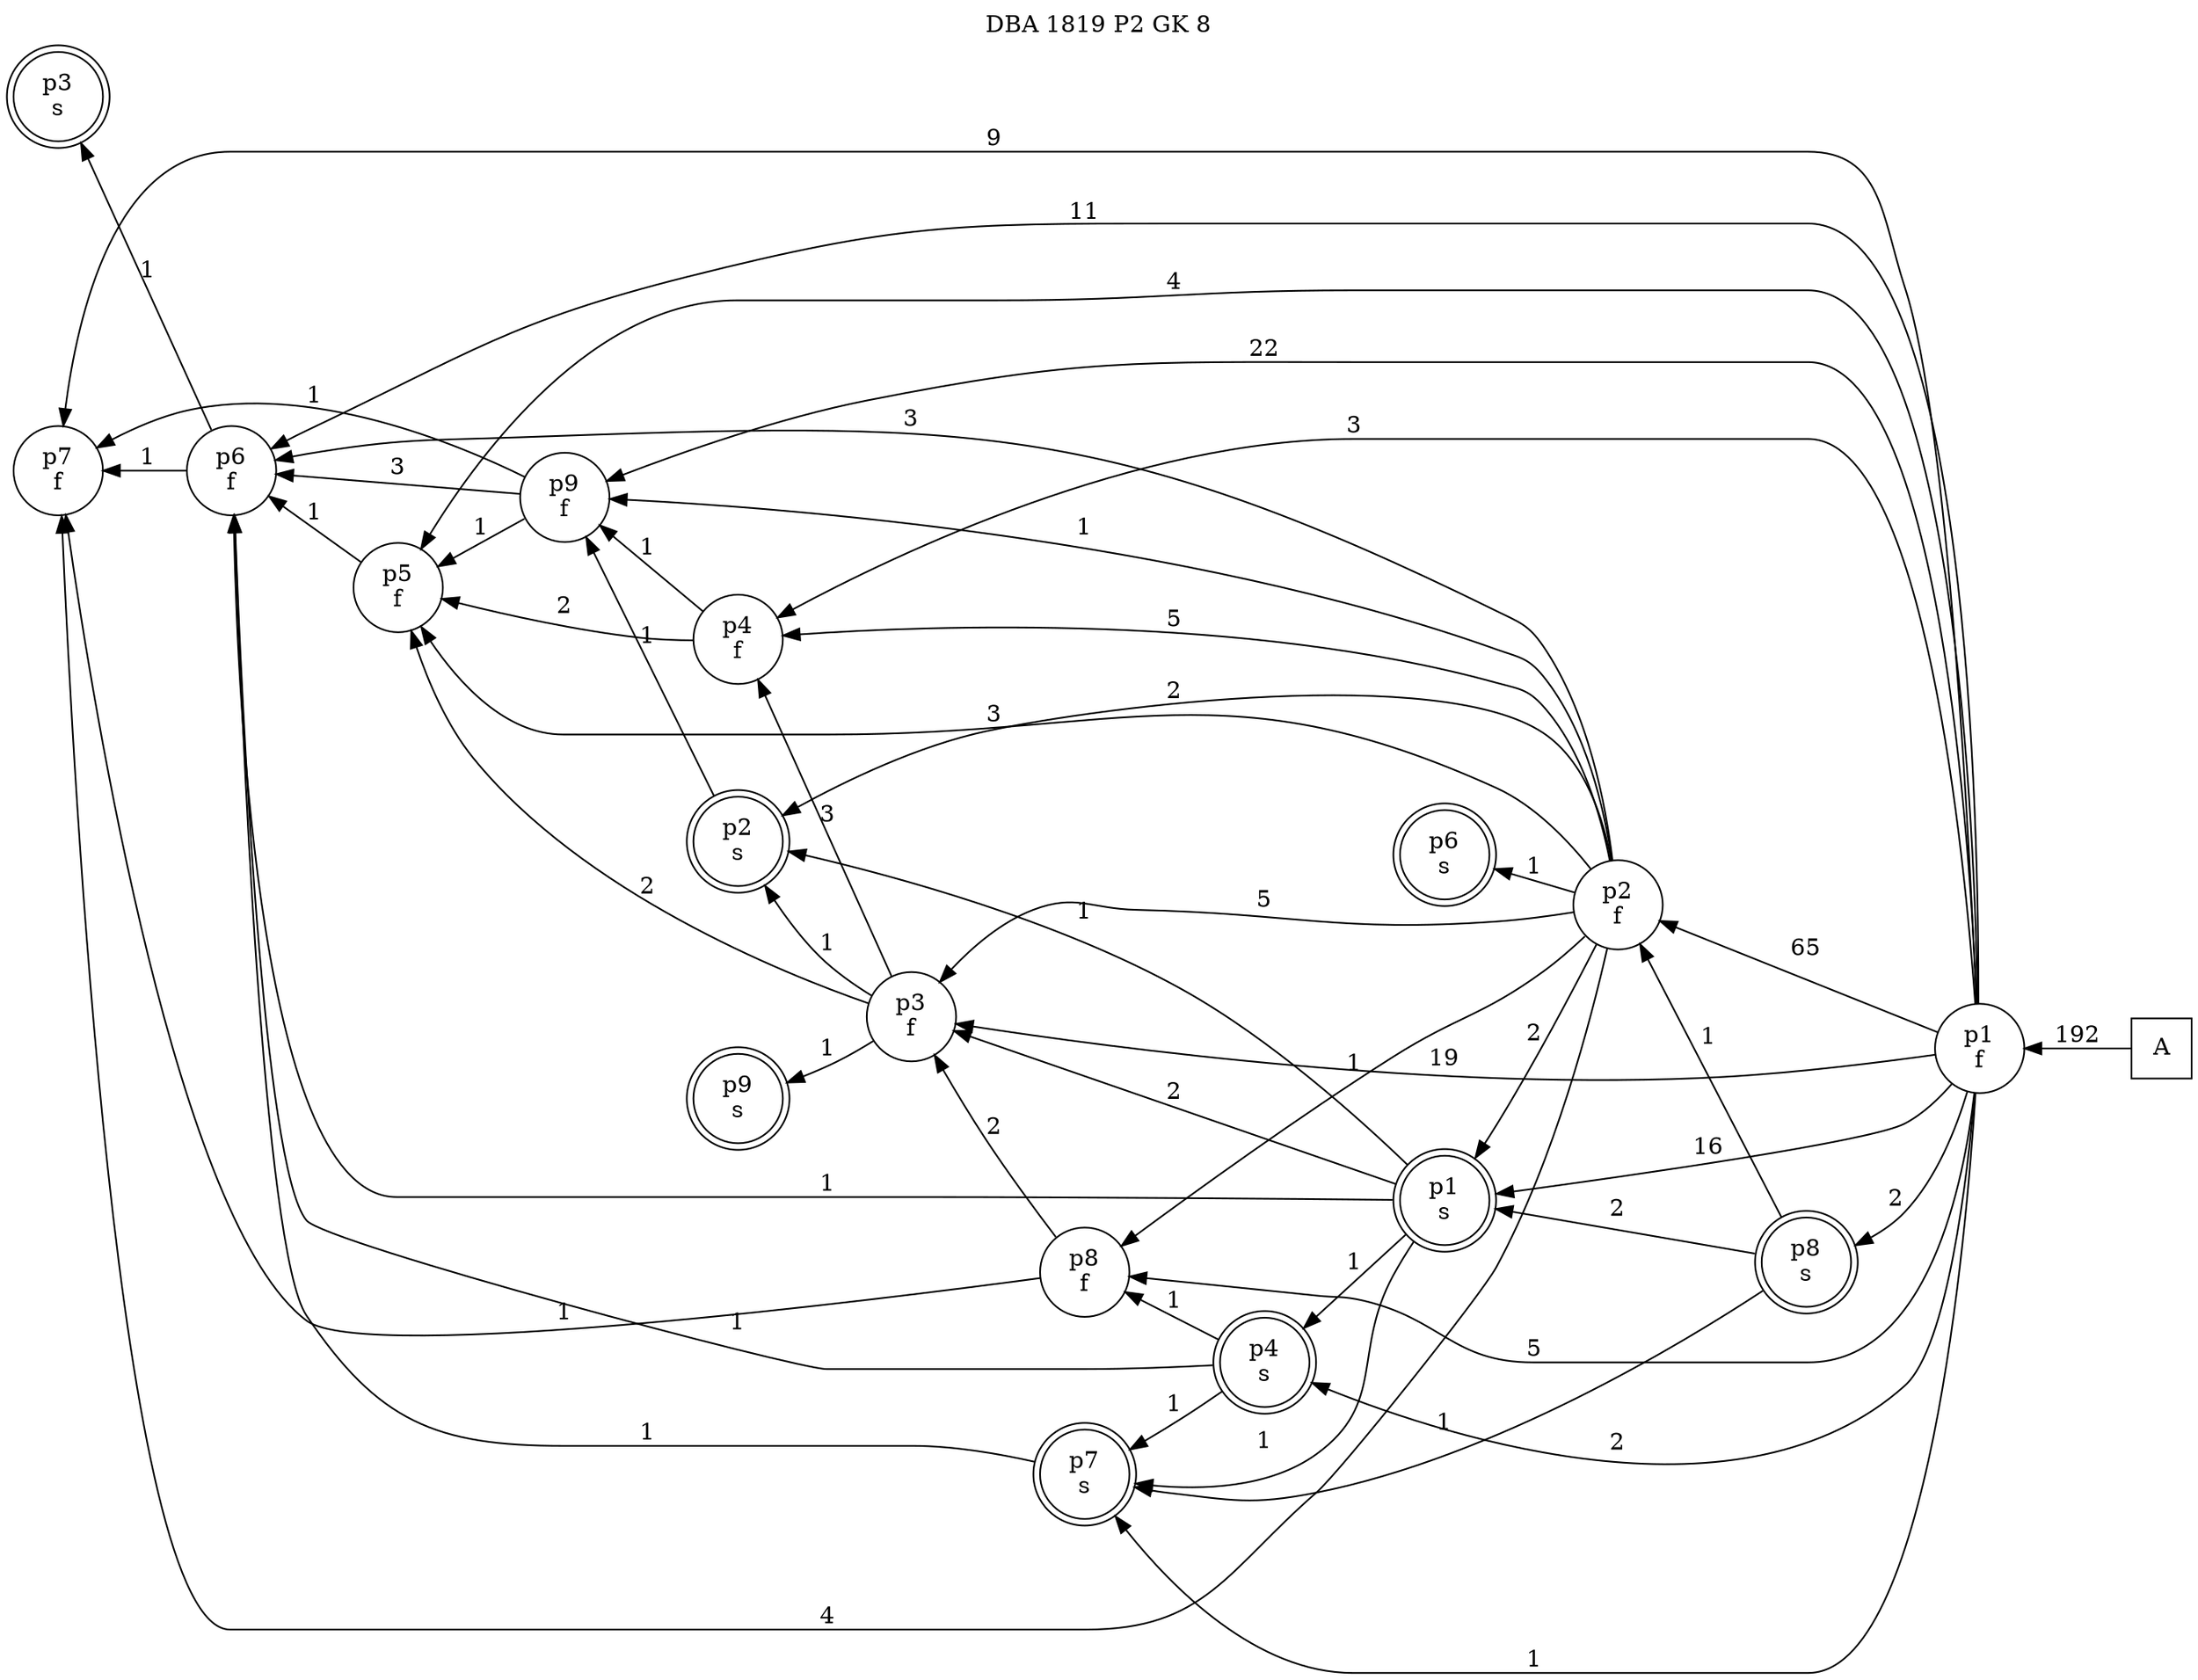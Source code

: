 digraph DBA_1819_P2_GK_8_GOOD {
labelloc="tl"
label= " DBA 1819 P2 GK 8 "
rankdir="RL";
"A" [shape="square" label="A"]
"p1_f" [shape="circle" label="p1
f"]
"p2_f" [shape="circle" label="p2
f"]
"p9_f" [shape="circle" label="p9
f"]
"p3_f" [shape="circle" label="p3
f"]
"p4_f" [shape="circle" label="p4
f"]
"p8_f" [shape="circle" label="p8
f"]
"p7_f" [shape="circle" label="p7
f"]
"p5_f" [shape="circle" label="p5
f"]
"p6_f" [shape="circle" label="p6
f"]
"p1_s" [shape="doublecircle" label="p1
s"]
"p2_s" [shape="doublecircle" label="p2
s"]
"p3_s" [shape="doublecircle" label="p3
s"]
"p8_s" [shape="doublecircle" label="p8
s"]
"p7_s" [shape="doublecircle" label="p7
s"]
"p4_s" [shape="doublecircle" label="p4
s"]
"p9_s" [shape="doublecircle" label="p9
s"]
"p6_s" [shape="doublecircle" label="p6
s"]
"A" -> "p1_f" [ label=192]
"p1_f" -> "p2_f" [ label=65]
"p1_f" -> "p9_f" [ label=22]
"p1_f" -> "p3_f" [ label=19]
"p1_f" -> "p4_f" [ label=3]
"p1_f" -> "p8_f" [ label=5]
"p1_f" -> "p7_f" [ label=9]
"p1_f" -> "p5_f" [ label=4]
"p1_f" -> "p6_f" [ label=11]
"p1_f" -> "p1_s" [ label=16]
"p1_f" -> "p8_s" [ label=2]
"p1_f" -> "p7_s" [ label=1]
"p1_f" -> "p4_s" [ label=2]
"p2_f" -> "p9_f" [ label=1]
"p2_f" -> "p3_f" [ label=5]
"p2_f" -> "p4_f" [ label=5]
"p2_f" -> "p8_f" [ label=1]
"p2_f" -> "p7_f" [ label=4]
"p2_f" -> "p5_f" [ label=3]
"p2_f" -> "p6_f" [ label=3]
"p2_f" -> "p1_s" [ label=2]
"p2_f" -> "p2_s" [ label=2]
"p2_f" -> "p6_s" [ label=1]
"p9_f" -> "p7_f" [ label=1]
"p9_f" -> "p5_f" [ label=1]
"p9_f" -> "p6_f" [ label=3]
"p3_f" -> "p4_f" [ label=3]
"p3_f" -> "p5_f" [ label=2]
"p3_f" -> "p2_s" [ label=1]
"p3_f" -> "p9_s" [ label=1]
"p4_f" -> "p9_f" [ label=1]
"p4_f" -> "p5_f" [ label=2]
"p8_f" -> "p3_f" [ label=2]
"p8_f" -> "p7_f" [ label=1]
"p5_f" -> "p6_f" [ label=1]
"p6_f" -> "p7_f" [ label=1]
"p6_f" -> "p3_s" [ label=1]
"p1_s" -> "p3_f" [ label=2]
"p1_s" -> "p6_f" [ label=1]
"p1_s" -> "p2_s" [ label=1]
"p1_s" -> "p7_s" [ label=1]
"p1_s" -> "p4_s" [ label=1]
"p2_s" -> "p9_f" [ label=1]
"p8_s" -> "p2_f" [ label=1]
"p8_s" -> "p1_s" [ label=2]
"p8_s" -> "p7_s" [ label=1]
"p7_s" -> "p6_f" [ label=1]
"p4_s" -> "p8_f" [ label=1]
"p4_s" -> "p6_f" [ label=1]
"p4_s" -> "p7_s" [ label=1]
}
